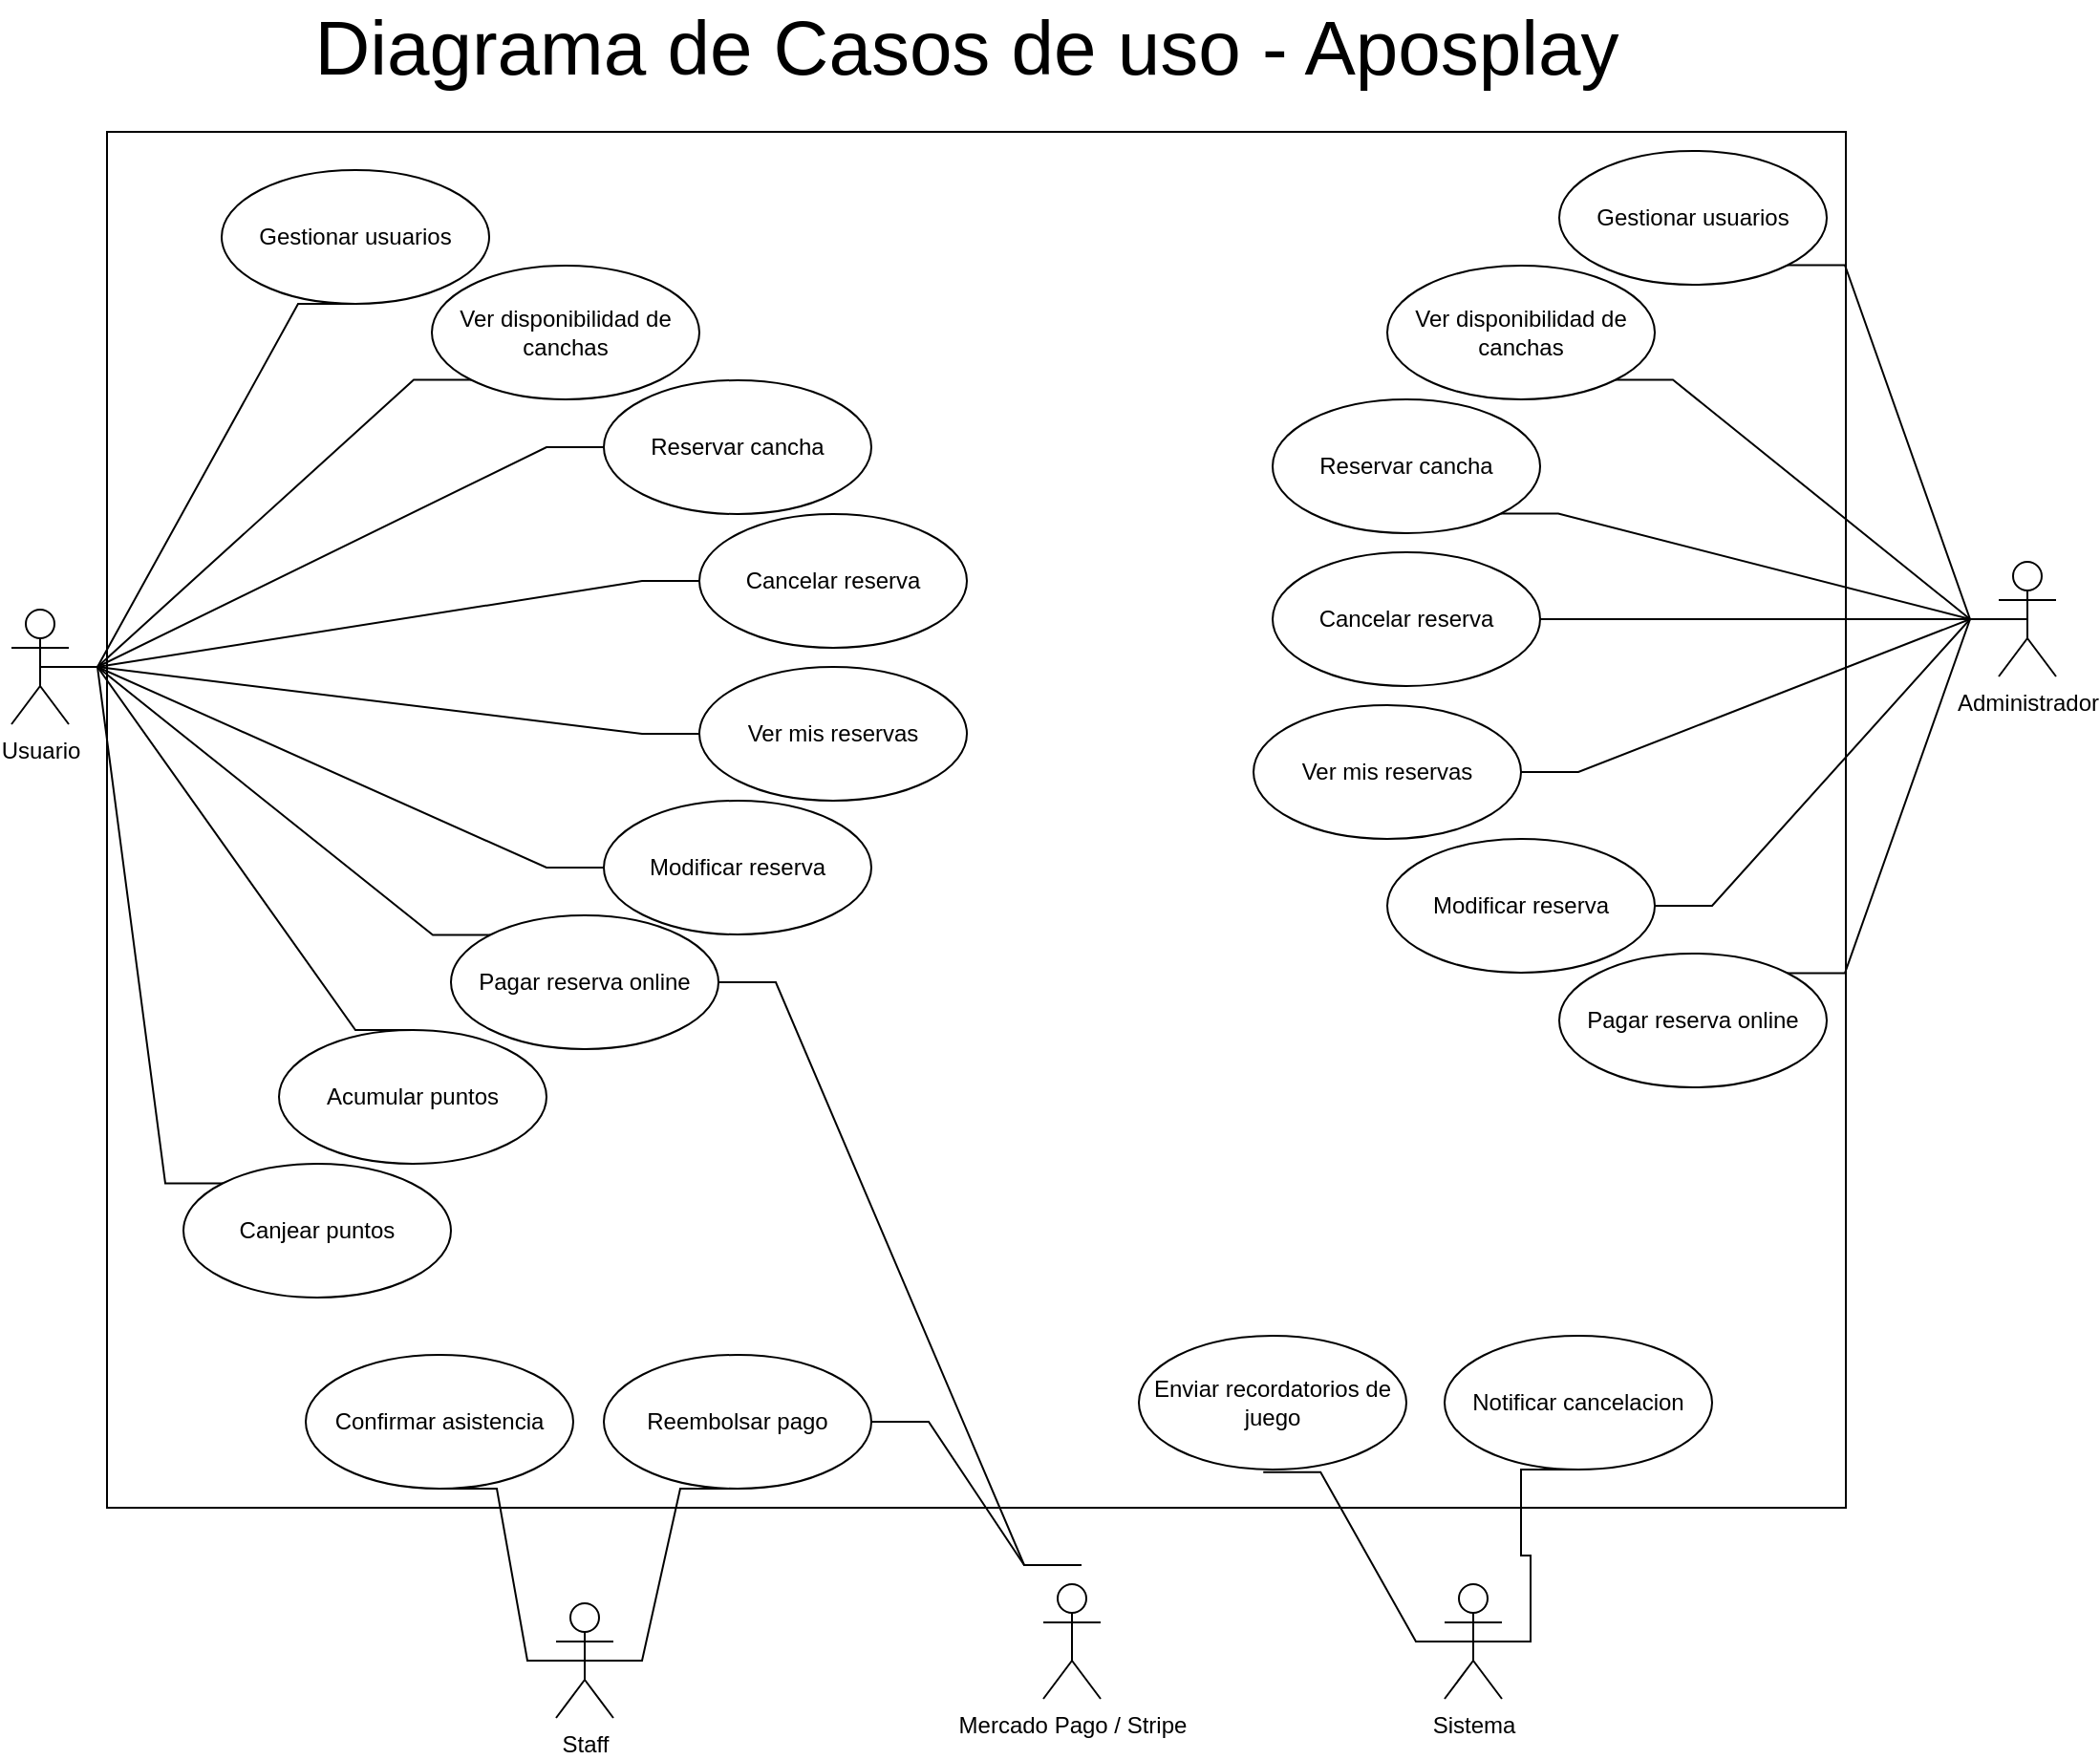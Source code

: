 <mxfile version="28.0.4">
  <diagram name="Página-1" id="tC_fmtkYe-K2ST2OzzYS">
    <mxGraphModel dx="1577" dy="2043" grid="1" gridSize="10" guides="1" tooltips="1" connect="1" arrows="1" fold="1" page="1" pageScale="1" pageWidth="827" pageHeight="1169" math="0" shadow="0">
      <root>
        <mxCell id="0" />
        <mxCell id="1" parent="0" />
        <mxCell id="TW0zNaVr6jMvvWqBmLoF-1" value="" style="html=1;whiteSpace=wrap;" parent="1" vertex="1">
          <mxGeometry x="170" y="20" width="910" height="720" as="geometry" />
        </mxCell>
        <mxCell id="TW0zNaVr6jMvvWqBmLoF-2" value="Usuario" style="shape=umlActor;verticalLabelPosition=bottom;verticalAlign=top;html=1;" parent="1" vertex="1">
          <mxGeometry x="120" y="270" width="30" height="60" as="geometry" />
        </mxCell>
        <mxCell id="TW0zNaVr6jMvvWqBmLoF-3" value="Gestionar usuarios" style="ellipse;whiteSpace=wrap;html=1;" parent="1" vertex="1">
          <mxGeometry x="230" y="40" width="140" height="70" as="geometry" />
        </mxCell>
        <mxCell id="TW0zNaVr6jMvvWqBmLoF-4" value="Ver disponibilidad de canchas" style="ellipse;whiteSpace=wrap;html=1;" parent="1" vertex="1">
          <mxGeometry x="340" y="90" width="140" height="70" as="geometry" />
        </mxCell>
        <mxCell id="TW0zNaVr6jMvvWqBmLoF-5" value="Reservar cancha" style="ellipse;whiteSpace=wrap;html=1;" parent="1" vertex="1">
          <mxGeometry x="430" y="150" width="140" height="70" as="geometry" />
        </mxCell>
        <mxCell id="TW0zNaVr6jMvvWqBmLoF-12" style="edgeStyle=entityRelationEdgeStyle;rounded=0;orthogonalLoop=1;jettySize=auto;html=1;exitX=0;exitY=0.5;exitDx=0;exitDy=0;endArrow=none;endFill=0;entryX=0.5;entryY=0.5;entryDx=0;entryDy=0;entryPerimeter=0;" parent="1" source="TW0zNaVr6jMvvWqBmLoF-6" target="TW0zNaVr6jMvvWqBmLoF-2" edge="1">
          <mxGeometry relative="1" as="geometry" />
        </mxCell>
        <mxCell id="TW0zNaVr6jMvvWqBmLoF-6" value="Cancelar reserva" style="ellipse;whiteSpace=wrap;html=1;" parent="1" vertex="1">
          <mxGeometry x="480" y="220" width="140" height="70" as="geometry" />
        </mxCell>
        <mxCell id="TW0zNaVr6jMvvWqBmLoF-7" value="Ver mis reservas" style="ellipse;whiteSpace=wrap;html=1;" parent="1" vertex="1">
          <mxGeometry x="480" y="300" width="140" height="70" as="geometry" />
        </mxCell>
        <mxCell id="TW0zNaVr6jMvvWqBmLoF-8" value="Modificar reserva" style="ellipse;whiteSpace=wrap;html=1;" parent="1" vertex="1">
          <mxGeometry x="430" y="370" width="140" height="70" as="geometry" />
        </mxCell>
        <mxCell id="TW0zNaVr6jMvvWqBmLoF-9" value="Pagar reserva online" style="ellipse;whiteSpace=wrap;html=1;" parent="1" vertex="1">
          <mxGeometry x="350" y="430" width="140" height="70" as="geometry" />
        </mxCell>
        <mxCell id="TW0zNaVr6jMvvWqBmLoF-10" value="Acumular puntos" style="ellipse;whiteSpace=wrap;html=1;" parent="1" vertex="1">
          <mxGeometry x="260" y="490" width="140" height="70" as="geometry" />
        </mxCell>
        <mxCell id="TW0zNaVr6jMvvWqBmLoF-11" value="Canjear puntos" style="ellipse;whiteSpace=wrap;html=1;" parent="1" vertex="1">
          <mxGeometry x="210" y="560" width="140" height="70" as="geometry" />
        </mxCell>
        <mxCell id="TW0zNaVr6jMvvWqBmLoF-15" style="edgeStyle=entityRelationEdgeStyle;rounded=0;orthogonalLoop=1;jettySize=auto;html=1;exitX=0;exitY=0.5;exitDx=0;exitDy=0;endArrow=none;endFill=0;entryX=0.5;entryY=0.5;entryDx=0;entryDy=0;entryPerimeter=0;" parent="1" source="TW0zNaVr6jMvvWqBmLoF-7" target="TW0zNaVr6jMvvWqBmLoF-2" edge="1">
          <mxGeometry relative="1" as="geometry">
            <mxPoint x="610" y="280" as="sourcePoint" />
            <mxPoint x="280" y="325" as="targetPoint" />
          </mxGeometry>
        </mxCell>
        <mxCell id="TW0zNaVr6jMvvWqBmLoF-16" style="edgeStyle=entityRelationEdgeStyle;rounded=0;orthogonalLoop=1;jettySize=auto;html=1;exitX=0;exitY=0.5;exitDx=0;exitDy=0;endArrow=none;endFill=0;entryX=0.5;entryY=0.5;entryDx=0;entryDy=0;entryPerimeter=0;" parent="1" source="TW0zNaVr6jMvvWqBmLoF-8" target="TW0zNaVr6jMvvWqBmLoF-2" edge="1">
          <mxGeometry relative="1" as="geometry">
            <mxPoint x="718" y="358" as="sourcePoint" />
            <mxPoint x="380" y="340" as="targetPoint" />
          </mxGeometry>
        </mxCell>
        <mxCell id="TW0zNaVr6jMvvWqBmLoF-17" style="edgeStyle=entityRelationEdgeStyle;rounded=0;orthogonalLoop=1;jettySize=auto;html=1;exitX=0;exitY=0.5;exitDx=0;exitDy=0;endArrow=none;endFill=0;entryX=0.5;entryY=0.5;entryDx=0;entryDy=0;entryPerimeter=0;" parent="1" source="TW0zNaVr6jMvvWqBmLoF-5" target="TW0zNaVr6jMvvWqBmLoF-2" edge="1">
          <mxGeometry relative="1" as="geometry">
            <mxPoint x="628" y="288" as="sourcePoint" />
            <mxPoint x="290" y="270" as="targetPoint" />
          </mxGeometry>
        </mxCell>
        <mxCell id="TW0zNaVr6jMvvWqBmLoF-18" style="edgeStyle=entityRelationEdgeStyle;rounded=0;orthogonalLoop=1;jettySize=auto;html=1;exitX=0;exitY=1;exitDx=0;exitDy=0;endArrow=none;endFill=0;entryX=0.5;entryY=0.5;entryDx=0;entryDy=0;entryPerimeter=0;" parent="1" source="TW0zNaVr6jMvvWqBmLoF-4" target="TW0zNaVr6jMvvWqBmLoF-2" edge="1">
          <mxGeometry relative="1" as="geometry">
            <mxPoint x="668" y="248" as="sourcePoint" />
            <mxPoint x="330" y="230" as="targetPoint" />
          </mxGeometry>
        </mxCell>
        <mxCell id="TW0zNaVr6jMvvWqBmLoF-19" style="edgeStyle=entityRelationEdgeStyle;rounded=0;orthogonalLoop=1;jettySize=auto;html=1;exitX=0.5;exitY=1;exitDx=0;exitDy=0;endArrow=none;endFill=0;entryX=0.5;entryY=0.5;entryDx=0;entryDy=0;entryPerimeter=0;" parent="1" source="TW0zNaVr6jMvvWqBmLoF-3" target="TW0zNaVr6jMvvWqBmLoF-2" edge="1">
          <mxGeometry relative="1" as="geometry">
            <mxPoint x="568" y="248" as="sourcePoint" />
            <mxPoint x="230" y="230" as="targetPoint" />
          </mxGeometry>
        </mxCell>
        <mxCell id="TW0zNaVr6jMvvWqBmLoF-20" style="edgeStyle=entityRelationEdgeStyle;rounded=0;orthogonalLoop=1;jettySize=auto;html=1;exitX=0;exitY=0;exitDx=0;exitDy=0;endArrow=none;endFill=0;entryX=0.5;entryY=0.5;entryDx=0;entryDy=0;entryPerimeter=0;" parent="1" source="TW0zNaVr6jMvvWqBmLoF-9" target="TW0zNaVr6jMvvWqBmLoF-2" edge="1">
          <mxGeometry relative="1" as="geometry">
            <mxPoint x="598" y="158" as="sourcePoint" />
            <mxPoint x="260" y="140" as="targetPoint" />
          </mxGeometry>
        </mxCell>
        <mxCell id="TW0zNaVr6jMvvWqBmLoF-21" style="edgeStyle=entityRelationEdgeStyle;rounded=0;orthogonalLoop=1;jettySize=auto;html=1;exitX=0.5;exitY=0;exitDx=0;exitDy=0;endArrow=none;endFill=0;entryX=0.5;entryY=0.5;entryDx=0;entryDy=0;entryPerimeter=0;" parent="1" source="TW0zNaVr6jMvvWqBmLoF-10" target="TW0zNaVr6jMvvWqBmLoF-2" edge="1">
          <mxGeometry relative="1" as="geometry">
            <mxPoint x="468" y="318" as="sourcePoint" />
            <mxPoint x="130" y="410" as="targetPoint" />
          </mxGeometry>
        </mxCell>
        <mxCell id="TW0zNaVr6jMvvWqBmLoF-22" style="edgeStyle=entityRelationEdgeStyle;rounded=0;orthogonalLoop=1;jettySize=auto;html=1;exitX=0;exitY=0;exitDx=0;exitDy=0;endArrow=none;endFill=0;entryX=0.5;entryY=0.5;entryDx=0;entryDy=0;entryPerimeter=0;" parent="1" source="TW0zNaVr6jMvvWqBmLoF-11" target="TW0zNaVr6jMvvWqBmLoF-2" edge="1">
          <mxGeometry relative="1" as="geometry">
            <mxPoint x="598" y="478" as="sourcePoint" />
            <mxPoint x="260" y="460" as="targetPoint" />
          </mxGeometry>
        </mxCell>
        <mxCell id="TW0zNaVr6jMvvWqBmLoF-23" value="Gestionar usuarios" style="ellipse;whiteSpace=wrap;html=1;" parent="1" vertex="1">
          <mxGeometry x="930" y="30" width="140" height="70" as="geometry" />
        </mxCell>
        <mxCell id="TW0zNaVr6jMvvWqBmLoF-24" value="Ver disponibilidad de canchas" style="ellipse;whiteSpace=wrap;html=1;" parent="1" vertex="1">
          <mxGeometry x="840" y="90" width="140" height="70" as="geometry" />
        </mxCell>
        <mxCell id="TW0zNaVr6jMvvWqBmLoF-25" value="Reservar cancha" style="ellipse;whiteSpace=wrap;html=1;" parent="1" vertex="1">
          <mxGeometry x="780" y="160" width="140" height="70" as="geometry" />
        </mxCell>
        <mxCell id="TW0zNaVr6jMvvWqBmLoF-26" value="Cancelar reserva" style="ellipse;whiteSpace=wrap;html=1;" parent="1" vertex="1">
          <mxGeometry x="780" y="240" width="140" height="70" as="geometry" />
        </mxCell>
        <mxCell id="TW0zNaVr6jMvvWqBmLoF-27" value="Ver mis reservas" style="ellipse;whiteSpace=wrap;html=1;" parent="1" vertex="1">
          <mxGeometry x="770" y="320" width="140" height="70" as="geometry" />
        </mxCell>
        <mxCell id="TW0zNaVr6jMvvWqBmLoF-28" value="Modificar reserva" style="ellipse;whiteSpace=wrap;html=1;" parent="1" vertex="1">
          <mxGeometry x="840" y="390" width="140" height="70" as="geometry" />
        </mxCell>
        <mxCell id="TW0zNaVr6jMvvWqBmLoF-29" value="Pagar reserva online" style="ellipse;whiteSpace=wrap;html=1;" parent="1" vertex="1">
          <mxGeometry x="930" y="450" width="140" height="70" as="geometry" />
        </mxCell>
        <mxCell id="TW0zNaVr6jMvvWqBmLoF-30" value="Administrador" style="shape=umlActor;verticalLabelPosition=bottom;verticalAlign=top;html=1;" parent="1" vertex="1">
          <mxGeometry x="1160" y="245" width="30" height="60" as="geometry" />
        </mxCell>
        <mxCell id="TW0zNaVr6jMvvWqBmLoF-31" style="edgeStyle=entityRelationEdgeStyle;rounded=0;orthogonalLoop=1;jettySize=auto;html=1;exitX=0.5;exitY=0.5;exitDx=0;exitDy=0;endArrow=none;endFill=0;entryX=1;entryY=0.5;entryDx=0;entryDy=0;exitPerimeter=0;" parent="1" source="TW0zNaVr6jMvvWqBmLoF-30" target="TW0zNaVr6jMvvWqBmLoF-26" edge="1">
          <mxGeometry relative="1" as="geometry">
            <mxPoint x="725" y="260" as="sourcePoint" />
            <mxPoint x="380" y="305" as="targetPoint" />
          </mxGeometry>
        </mxCell>
        <mxCell id="TW0zNaVr6jMvvWqBmLoF-32" style="edgeStyle=entityRelationEdgeStyle;rounded=0;orthogonalLoop=1;jettySize=auto;html=1;exitX=0.5;exitY=0.5;exitDx=0;exitDy=0;endArrow=none;endFill=0;entryX=1;entryY=1;entryDx=0;entryDy=0;exitPerimeter=0;" parent="1" source="TW0zNaVr6jMvvWqBmLoF-30" target="TW0zNaVr6jMvvWqBmLoF-25" edge="1">
          <mxGeometry relative="1" as="geometry">
            <mxPoint x="1285" y="270" as="sourcePoint" />
            <mxPoint x="1030" y="270" as="targetPoint" />
          </mxGeometry>
        </mxCell>
        <mxCell id="TW0zNaVr6jMvvWqBmLoF-33" style="edgeStyle=entityRelationEdgeStyle;rounded=0;orthogonalLoop=1;jettySize=auto;html=1;exitX=0.5;exitY=0.5;exitDx=0;exitDy=0;endArrow=none;endFill=0;entryX=1;entryY=1;entryDx=0;entryDy=0;exitPerimeter=0;" parent="1" source="TW0zNaVr6jMvvWqBmLoF-30" target="TW0zNaVr6jMvvWqBmLoF-24" edge="1">
          <mxGeometry relative="1" as="geometry">
            <mxPoint x="1285" y="255" as="sourcePoint" />
            <mxPoint x="1010" y="200" as="targetPoint" />
          </mxGeometry>
        </mxCell>
        <mxCell id="TW0zNaVr6jMvvWqBmLoF-34" style="edgeStyle=entityRelationEdgeStyle;rounded=0;orthogonalLoop=1;jettySize=auto;html=1;exitX=0.5;exitY=0.5;exitDx=0;exitDy=0;endArrow=none;endFill=0;entryX=1;entryY=1;entryDx=0;entryDy=0;exitPerimeter=0;" parent="1" source="TW0zNaVr6jMvvWqBmLoF-30" target="TW0zNaVr6jMvvWqBmLoF-23" edge="1">
          <mxGeometry relative="1" as="geometry">
            <mxPoint x="1385" y="405" as="sourcePoint" />
            <mxPoint x="1170" y="280" as="targetPoint" />
          </mxGeometry>
        </mxCell>
        <mxCell id="TW0zNaVr6jMvvWqBmLoF-35" style="edgeStyle=entityRelationEdgeStyle;rounded=0;orthogonalLoop=1;jettySize=auto;html=1;exitX=0.5;exitY=0.5;exitDx=0;exitDy=0;endArrow=none;endFill=0;entryX=1;entryY=0.5;entryDx=0;entryDy=0;exitPerimeter=0;" parent="1" source="TW0zNaVr6jMvvWqBmLoF-30" target="TW0zNaVr6jMvvWqBmLoF-27" edge="1">
          <mxGeometry relative="1" as="geometry">
            <mxPoint x="1415" y="555" as="sourcePoint" />
            <mxPoint x="1200" y="430" as="targetPoint" />
          </mxGeometry>
        </mxCell>
        <mxCell id="TW0zNaVr6jMvvWqBmLoF-36" style="edgeStyle=entityRelationEdgeStyle;rounded=0;orthogonalLoop=1;jettySize=auto;html=1;exitX=0.5;exitY=0.5;exitDx=0;exitDy=0;endArrow=none;endFill=0;entryX=1;entryY=0.5;entryDx=0;entryDy=0;exitPerimeter=0;" parent="1" source="TW0zNaVr6jMvvWqBmLoF-30" target="TW0zNaVr6jMvvWqBmLoF-28" edge="1">
          <mxGeometry relative="1" as="geometry">
            <mxPoint x="1405" y="390" as="sourcePoint" />
            <mxPoint x="1140" y="470" as="targetPoint" />
          </mxGeometry>
        </mxCell>
        <mxCell id="TW0zNaVr6jMvvWqBmLoF-37" style="edgeStyle=entityRelationEdgeStyle;rounded=0;orthogonalLoop=1;jettySize=auto;html=1;exitX=0.5;exitY=0.5;exitDx=0;exitDy=0;endArrow=none;endFill=0;entryX=1;entryY=0;entryDx=0;entryDy=0;exitPerimeter=0;" parent="1" source="TW0zNaVr6jMvvWqBmLoF-30" target="TW0zNaVr6jMvvWqBmLoF-29" edge="1">
          <mxGeometry relative="1" as="geometry">
            <mxPoint x="1355" y="400" as="sourcePoint" />
            <mxPoint x="1160" y="550" as="targetPoint" />
          </mxGeometry>
        </mxCell>
        <mxCell id="TW0zNaVr6jMvvWqBmLoF-38" value="Staff" style="shape=umlActor;verticalLabelPosition=bottom;verticalAlign=top;html=1;" parent="1" vertex="1">
          <mxGeometry x="405" y="790" width="30" height="60" as="geometry" />
        </mxCell>
        <mxCell id="TW0zNaVr6jMvvWqBmLoF-39" value="Reembolsar pago" style="ellipse;whiteSpace=wrap;html=1;" parent="1" vertex="1">
          <mxGeometry x="430" y="660" width="140" height="70" as="geometry" />
        </mxCell>
        <mxCell id="TW0zNaVr6jMvvWqBmLoF-40" value="Confirmar asistencia" style="ellipse;whiteSpace=wrap;html=1;" parent="1" vertex="1">
          <mxGeometry x="274" y="660" width="140" height="70" as="geometry" />
        </mxCell>
        <mxCell id="TW0zNaVr6jMvvWqBmLoF-41" style="edgeStyle=entityRelationEdgeStyle;rounded=0;orthogonalLoop=1;jettySize=auto;html=1;exitX=0.5;exitY=1;exitDx=0;exitDy=0;endArrow=none;endFill=0;entryX=0.5;entryY=0.5;entryDx=0;entryDy=0;entryPerimeter=0;" parent="1" source="TW0zNaVr6jMvvWqBmLoF-39" target="TW0zNaVr6jMvvWqBmLoF-38" edge="1">
          <mxGeometry relative="1" as="geometry">
            <mxPoint x="455" y="620" as="sourcePoint" />
            <mxPoint x="260" y="430" as="targetPoint" />
          </mxGeometry>
        </mxCell>
        <mxCell id="TW0zNaVr6jMvvWqBmLoF-42" style="edgeStyle=entityRelationEdgeStyle;rounded=0;orthogonalLoop=1;jettySize=auto;html=1;exitX=0.5;exitY=1;exitDx=0;exitDy=0;endArrow=none;endFill=0;entryX=0.5;entryY=0.5;entryDx=0;entryDy=0;entryPerimeter=0;" parent="1" source="TW0zNaVr6jMvvWqBmLoF-40" target="TW0zNaVr6jMvvWqBmLoF-38" edge="1">
          <mxGeometry relative="1" as="geometry">
            <mxPoint x="590" y="850" as="sourcePoint" />
            <mxPoint x="510" y="940" as="targetPoint" />
          </mxGeometry>
        </mxCell>
        <mxCell id="TW0zNaVr6jMvvWqBmLoF-43" value="Mercado Pago / Stripe" style="shape=umlActor;verticalLabelPosition=bottom;verticalAlign=top;html=1;" parent="1" vertex="1">
          <mxGeometry x="660" y="780" width="30" height="60" as="geometry" />
        </mxCell>
        <mxCell id="TW0zNaVr6jMvvWqBmLoF-44" value="Diagrama de Casos de uso - Aposplay" style="text;html=1;align=center;verticalAlign=middle;whiteSpace=wrap;rounded=0;fontSize=40;" parent="1" vertex="1">
          <mxGeometry x="170" y="-40" width="900" height="30" as="geometry" />
        </mxCell>
        <mxCell id="z2F27h8N4okFdv-lq5Ka-3" style="edgeStyle=entityRelationEdgeStyle;rounded=0;orthogonalLoop=1;jettySize=auto;html=1;exitX=1;exitY=0.5;exitDx=0;exitDy=0;endArrow=none;endFill=0;" edge="1" parent="1" source="TW0zNaVr6jMvvWqBmLoF-39">
          <mxGeometry relative="1" as="geometry">
            <mxPoint x="700" y="730" as="sourcePoint" />
            <mxPoint x="680" y="770" as="targetPoint" />
          </mxGeometry>
        </mxCell>
        <mxCell id="z2F27h8N4okFdv-lq5Ka-4" style="edgeStyle=entityRelationEdgeStyle;rounded=0;orthogonalLoop=1;jettySize=auto;html=1;exitX=1;exitY=0.5;exitDx=0;exitDy=0;endArrow=none;endFill=0;" edge="1" parent="1" source="TW0zNaVr6jMvvWqBmLoF-9">
          <mxGeometry relative="1" as="geometry">
            <mxPoint x="810" y="730" as="sourcePoint" />
            <mxPoint x="680" y="770" as="targetPoint" />
            <Array as="points">
              <mxPoint x="580" y="520" />
              <mxPoint x="660" y="640" />
              <mxPoint x="620" y="600" />
              <mxPoint x="610" y="630" />
            </Array>
          </mxGeometry>
        </mxCell>
        <mxCell id="z2F27h8N4okFdv-lq5Ka-5" value="Sistema" style="shape=umlActor;verticalLabelPosition=bottom;verticalAlign=top;html=1;" vertex="1" parent="1">
          <mxGeometry x="870" y="780" width="30" height="60" as="geometry" />
        </mxCell>
        <mxCell id="z2F27h8N4okFdv-lq5Ka-6" value="Enviar recordatorios de juego" style="ellipse;whiteSpace=wrap;html=1;" vertex="1" parent="1">
          <mxGeometry x="710" y="650" width="140" height="70" as="geometry" />
        </mxCell>
        <mxCell id="z2F27h8N4okFdv-lq5Ka-7" value="Notificar cancelacion" style="ellipse;whiteSpace=wrap;html=1;" vertex="1" parent="1">
          <mxGeometry x="870" y="650" width="140" height="70" as="geometry" />
        </mxCell>
        <mxCell id="z2F27h8N4okFdv-lq5Ka-8" style="edgeStyle=entityRelationEdgeStyle;rounded=0;orthogonalLoop=1;jettySize=auto;html=1;exitX=0.465;exitY=1.019;exitDx=0;exitDy=0;endArrow=none;endFill=0;exitPerimeter=0;entryX=0.5;entryY=0.5;entryDx=0;entryDy=0;entryPerimeter=0;" edge="1" parent="1" source="z2F27h8N4okFdv-lq5Ka-6" target="z2F27h8N4okFdv-lq5Ka-5">
          <mxGeometry relative="1" as="geometry">
            <mxPoint x="580" y="690" as="sourcePoint" />
            <mxPoint x="880" y="770" as="targetPoint" />
            <Array as="points">
              <mxPoint x="860" y="700" />
            </Array>
          </mxGeometry>
        </mxCell>
        <mxCell id="z2F27h8N4okFdv-lq5Ka-9" style="edgeStyle=entityRelationEdgeStyle;rounded=0;orthogonalLoop=1;jettySize=auto;html=1;exitX=0.5;exitY=1;exitDx=0;exitDy=0;endArrow=none;endFill=0;entryX=0.5;entryY=0.5;entryDx=0;entryDy=0;entryPerimeter=0;" edge="1" parent="1" source="z2F27h8N4okFdv-lq5Ka-7" target="z2F27h8N4okFdv-lq5Ka-5">
          <mxGeometry relative="1" as="geometry">
            <mxPoint x="790" y="811" as="sourcePoint" />
            <mxPoint x="895" y="860" as="targetPoint" />
            <Array as="points">
              <mxPoint x="875" y="790" />
            </Array>
          </mxGeometry>
        </mxCell>
      </root>
    </mxGraphModel>
  </diagram>
</mxfile>
